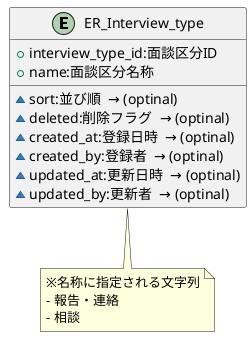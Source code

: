 @startuml

entity "ER_Interview_type"{
    + interview_type_id:面談区分ID
    + name:面談区分名称
    ~ sort:並び順  → (optinal)
    ~ deleted:削除フラグ  → (optinal)
    ~ created_at:登録日時  → (optinal)
    ~ created_by:登録者  → (optinal)
    ~ updated_at:更新日時  → (optinal)
    ~ updated_by:更新者  → (optinal)
}

note bottom
※名称に指定される文字列
- 報告・連絡
- 相談
end note
@enduml